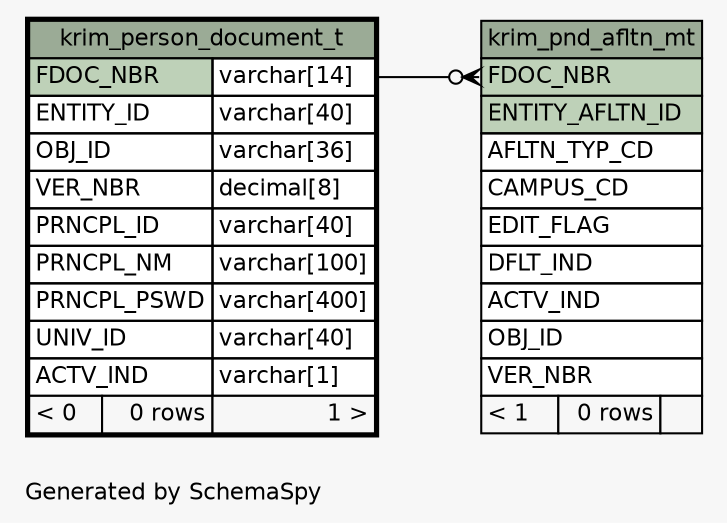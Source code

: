 // dot 2.28.0 on Mac OS X 10.7.2
// SchemaSpy rev 590
digraph "oneDegreeRelationshipsDiagram" {
  graph [
    rankdir="RL"
    bgcolor="#f7f7f7"
    label="\nGenerated by SchemaSpy"
    labeljust="l"
    nodesep="0.18"
    ranksep="0.46"
    fontname="Helvetica"
    fontsize="11"
  ];
  node [
    fontname="Helvetica"
    fontsize="11"
    shape="plaintext"
  ];
  edge [
    arrowsize="0.8"
  ];
  "krim_pnd_afltn_mt":"FDOC_NBR":w -> "krim_person_document_t":"FDOC_NBR.type":e [arrowhead=none dir=back arrowtail=crowodot];
  "krim_person_document_t" [
    label=<
    <TABLE BORDER="2" CELLBORDER="1" CELLSPACING="0" BGCOLOR="#ffffff">
      <TR><TD COLSPAN="3" BGCOLOR="#9bab96" ALIGN="CENTER">krim_person_document_t</TD></TR>
      <TR><TD PORT="FDOC_NBR" COLSPAN="2" BGCOLOR="#bed1b8" ALIGN="LEFT">FDOC_NBR</TD><TD PORT="FDOC_NBR.type" ALIGN="LEFT">varchar[14]</TD></TR>
      <TR><TD PORT="ENTITY_ID" COLSPAN="2" ALIGN="LEFT">ENTITY_ID</TD><TD PORT="ENTITY_ID.type" ALIGN="LEFT">varchar[40]</TD></TR>
      <TR><TD PORT="OBJ_ID" COLSPAN="2" ALIGN="LEFT">OBJ_ID</TD><TD PORT="OBJ_ID.type" ALIGN="LEFT">varchar[36]</TD></TR>
      <TR><TD PORT="VER_NBR" COLSPAN="2" ALIGN="LEFT">VER_NBR</TD><TD PORT="VER_NBR.type" ALIGN="LEFT">decimal[8]</TD></TR>
      <TR><TD PORT="PRNCPL_ID" COLSPAN="2" ALIGN="LEFT">PRNCPL_ID</TD><TD PORT="PRNCPL_ID.type" ALIGN="LEFT">varchar[40]</TD></TR>
      <TR><TD PORT="PRNCPL_NM" COLSPAN="2" ALIGN="LEFT">PRNCPL_NM</TD><TD PORT="PRNCPL_NM.type" ALIGN="LEFT">varchar[100]</TD></TR>
      <TR><TD PORT="PRNCPL_PSWD" COLSPAN="2" ALIGN="LEFT">PRNCPL_PSWD</TD><TD PORT="PRNCPL_PSWD.type" ALIGN="LEFT">varchar[400]</TD></TR>
      <TR><TD PORT="UNIV_ID" COLSPAN="2" ALIGN="LEFT">UNIV_ID</TD><TD PORT="UNIV_ID.type" ALIGN="LEFT">varchar[40]</TD></TR>
      <TR><TD PORT="ACTV_IND" COLSPAN="2" ALIGN="LEFT">ACTV_IND</TD><TD PORT="ACTV_IND.type" ALIGN="LEFT">varchar[1]</TD></TR>
      <TR><TD ALIGN="LEFT" BGCOLOR="#f7f7f7">&lt; 0</TD><TD ALIGN="RIGHT" BGCOLOR="#f7f7f7">0 rows</TD><TD ALIGN="RIGHT" BGCOLOR="#f7f7f7">1 &gt;</TD></TR>
    </TABLE>>
    URL="krim_person_document_t.html"
    tooltip="krim_person_document_t"
  ];
  "krim_pnd_afltn_mt" [
    label=<
    <TABLE BORDER="0" CELLBORDER="1" CELLSPACING="0" BGCOLOR="#ffffff">
      <TR><TD COLSPAN="3" BGCOLOR="#9bab96" ALIGN="CENTER">krim_pnd_afltn_mt</TD></TR>
      <TR><TD PORT="FDOC_NBR" COLSPAN="3" BGCOLOR="#bed1b8" ALIGN="LEFT">FDOC_NBR</TD></TR>
      <TR><TD PORT="ENTITY_AFLTN_ID" COLSPAN="3" BGCOLOR="#bed1b8" ALIGN="LEFT">ENTITY_AFLTN_ID</TD></TR>
      <TR><TD PORT="AFLTN_TYP_CD" COLSPAN="3" ALIGN="LEFT">AFLTN_TYP_CD</TD></TR>
      <TR><TD PORT="CAMPUS_CD" COLSPAN="3" ALIGN="LEFT">CAMPUS_CD</TD></TR>
      <TR><TD PORT="EDIT_FLAG" COLSPAN="3" ALIGN="LEFT">EDIT_FLAG</TD></TR>
      <TR><TD PORT="DFLT_IND" COLSPAN="3" ALIGN="LEFT">DFLT_IND</TD></TR>
      <TR><TD PORT="ACTV_IND" COLSPAN="3" ALIGN="LEFT">ACTV_IND</TD></TR>
      <TR><TD PORT="OBJ_ID" COLSPAN="3" ALIGN="LEFT">OBJ_ID</TD></TR>
      <TR><TD PORT="VER_NBR" COLSPAN="3" ALIGN="LEFT">VER_NBR</TD></TR>
      <TR><TD ALIGN="LEFT" BGCOLOR="#f7f7f7">&lt; 1</TD><TD ALIGN="RIGHT" BGCOLOR="#f7f7f7">0 rows</TD><TD ALIGN="RIGHT" BGCOLOR="#f7f7f7">  </TD></TR>
    </TABLE>>
    URL="krim_pnd_afltn_mt.html"
    tooltip="krim_pnd_afltn_mt"
  ];
}
